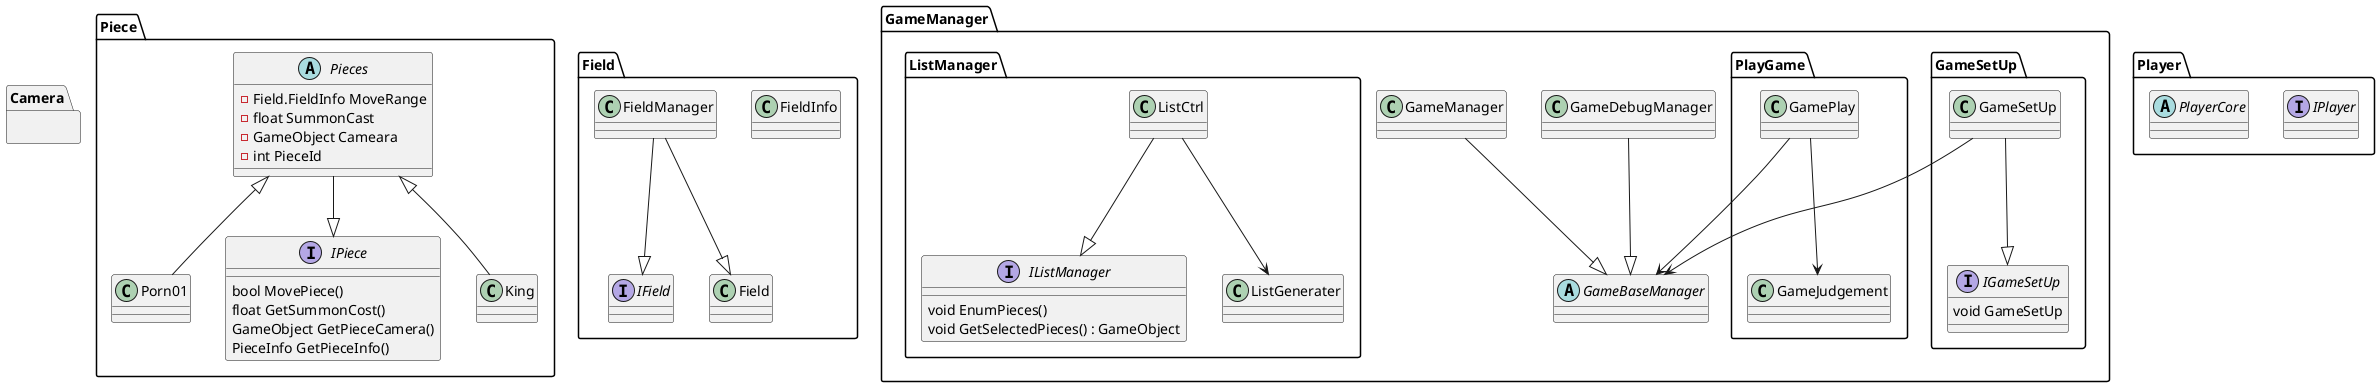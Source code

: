@startuml
namespace  Piece{
    Interface IPiece{
        bool MovePiece()
        float GetSummonCost()
        GameObject GetPieceCamera()
        PieceInfo GetPieceInfo()
    }

    abstract Pieces{
        -Field.FieldInfo MoveRange
        -float SummonCast
        -GameObject Cameara
        -int PieceId
    }

    Pieces --|>IPiece

    class King{

    }

    King --u|>Pieces
    class Porn01{

    }

    Porn01 --u|>Pieces
}

namespace Field{

interface IField{
    
}

class FieldInfo{

}

FieldManager --|>Field

class FieldManager{

}

FieldManager --|>IField

}

namespace GameManager{

    namespace GameSetUp{
        interface IGameSetUp{
            void GameSetUp
        }

         class GameSetUp{

        }

        GameSetUp --|> IGameSetUp
    }
   

    namespace PlayGame{

        class GamePlay{

        }

        class GameJudgement{

        }

        GamePlay --> GameJudgement 
    }

    abstract GameBaseManager{

    }

    class GameManager{

    }

    class GameDebugManager{

    }

    GameManager --|>GameBaseManager
    GameDebugManager --|>GameBaseManager

    GameManager.GameSetUp.GameSetUp-->GameBaseManager
    GameManager.PlayGame.GamePlay -->GameBaseManager

    namespace ListManager{
        interface IListManager{
            void EnumPieces()
            void GetSelectedPieces() : GameObject
        }

        class ListGenerater{
            
        }

        class ListCtrl{

        }

        ListCtrl --|> IListManager
        ListCtrl -->ListGenerater

    }
}

namespace Player{
  interface IPlayer{

  }

  abstract PlayerCore{

  }
}

namespace Camera{

}

@enduml